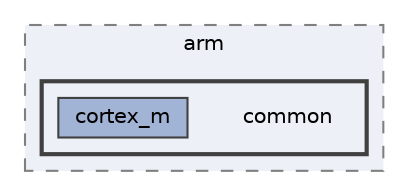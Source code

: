digraph "build/zephyr/soc/arm/common"
{
 // LATEX_PDF_SIZE
  bgcolor="transparent";
  edge [fontname=Helvetica,fontsize=10,labelfontname=Helvetica,labelfontsize=10];
  node [fontname=Helvetica,fontsize=10,shape=box,height=0.2,width=0.4];
  compound=true
  subgraph clusterdir_b2db7b8d9e5722eadc1599755e8ecce8 {
    graph [ bgcolor="#edf0f7", pencolor="grey50", label="arm", fontname=Helvetica,fontsize=10 style="filled,dashed", URL="dir_b2db7b8d9e5722eadc1599755e8ecce8.html",tooltip=""]
  subgraph clusterdir_97c619bf42ea85b67803acb39de4afee {
    graph [ bgcolor="#edf0f7", pencolor="grey25", label="", fontname=Helvetica,fontsize=10 style="filled,bold", URL="dir_97c619bf42ea85b67803acb39de4afee.html",tooltip=""]
    dir_97c619bf42ea85b67803acb39de4afee [shape=plaintext, label="common"];
  dir_ac8ea896d4b9e5d961186bcad799c7e9 [label="cortex_m", fillcolor="#a2b4d6", color="grey25", style="filled", URL="dir_ac8ea896d4b9e5d961186bcad799c7e9.html",tooltip=""];
  }
  }
}
